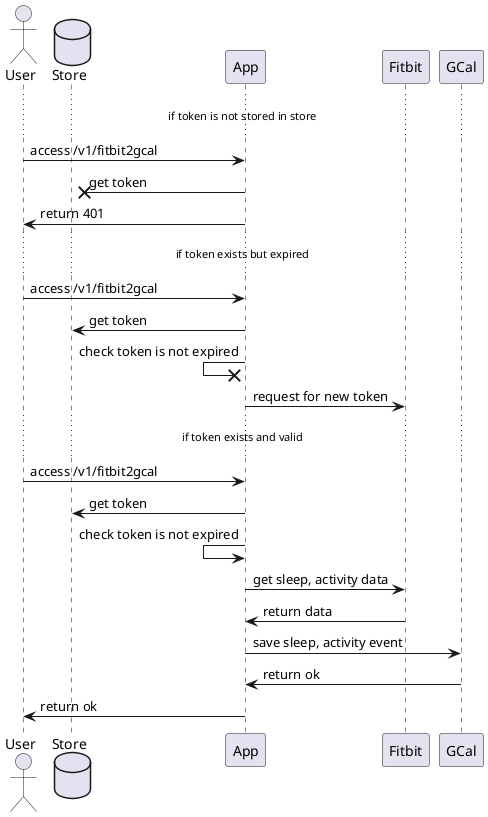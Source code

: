 @startuml

actor User
database Store

... if token is not stored in store ...
User -> App : access /v1/fitbit2gcal
App ->x Store : get token
User <- App : return 401

... if token exists but expired ...
User -> App : access /v1/fitbit2gcal
App -> Store : get token
App x<- App : check token is not expired
App -> Fitbit : request for new token

... if token exists and valid ...
User -> App : access /v1/fitbit2gcal
App -> Store : get token
App <- App : check token is not expired
App -> Fitbit : get sleep, activity data
App <- Fitbit : return data
App -> GCal : save sleep, activity event
App <- GCal : return ok
User <- App : return ok

@enduml
